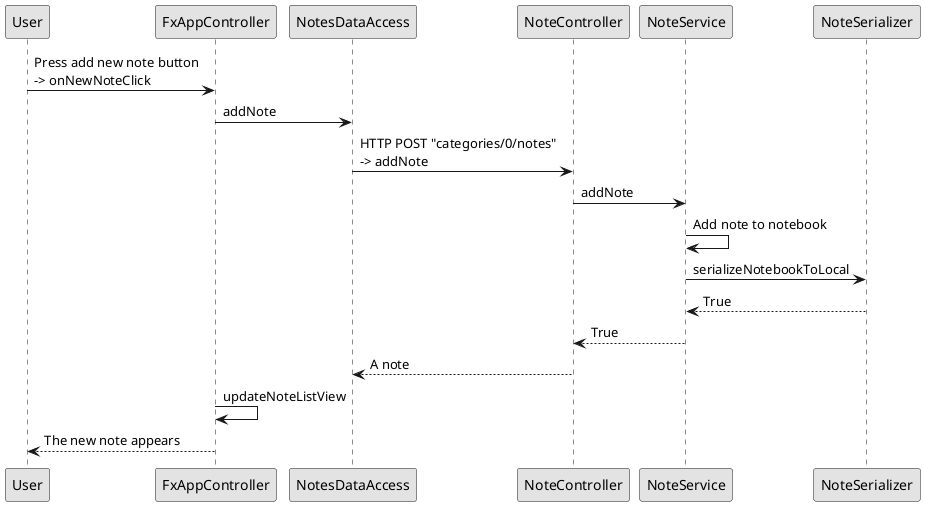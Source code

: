 @startuml

skinparam monochrome true

User -> FxAppController: Press add new note button\n-> onNewNoteClick
FxAppController -> NotesDataAccess: addNote
NotesDataAccess -> NoteController: HTTP POST "categories/0/notes"\n-> addNote
NoteController -> NoteService: addNote
NoteService -> NoteService: Add note to notebook
NoteService -> NoteSerializer: serializeNotebookToLocal

NoteSerializer --> NoteService: True
NoteService --> NoteController: True
NoteController --> NotesDataAccess: A note
FxAppController -> FxAppController: updateNoteListView
FxAppController --> User: The new note appears

@enduml